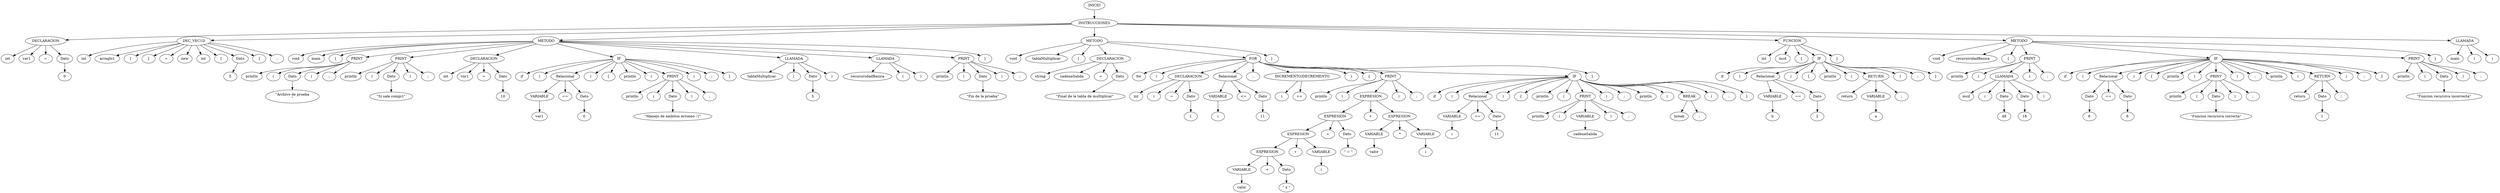 digraph arbolAST{ 
      n0[label="INICIO"];
      n1[label="INSTRUCCIONES"];
      n0 -> n1;
n2[label="DECLARACION"];
      n1 -> n2;
n3[label="int"];
      n2 -> n3;
n4[label="var1"];
      n2 -> n4;
n5[label="="];
      n2 -> n5;
n6[label="Dato"];
      n2 -> n6;
n7[label="0"];
      n6 -> n7;
n8[label="DEC_VEC1D"];
      n1 -> n8;
n9[label="int"];
      n8 -> n9;
n10[label="arreglo1"];
      n8 -> n10;
n11[label="["];
      n8 -> n11;
n12[label="]"];
      n8 -> n12;
n13[label="="];
      n8 -> n13;
n14[label="new"];
      n8 -> n14;
n15[label="int"];
      n8 -> n15;
n16[label="["];
      n8 -> n16;
n17[label="Dato"];
      n8 -> n17;
n18[label="5"];
      n17 -> n18;
n19[label="]"];
      n8 -> n19;
n20[label=";"];
      n8 -> n20;
n21[label="METODO"];
      n1 -> n21;
n22[label="void"];
      n21 -> n22;
n23[label="main"];
      n21 -> n23;
n24[label="{"];
      n21 -> n24;
n25[label="PRINT"];
      n21 -> n25;
n26[label="println"];
      n25 -> n26;
n27[label="("];
      n25 -> n27;
n28[label="Dato"];
      n25 -> n28;
n29[label="\"Archivo de prueba\n\""];
      n28 -> n29;
n30[label=")"];
      n25 -> n30;
n31[label=";"];
      n25 -> n31;
n32[label="PRINT"];
      n21 -> n32;
n33[label="println"];
      n32 -> n33;
n34[label="("];
      n32 -> n34;
n35[label="Dato"];
      n32 -> n35;
n36[label="\"Si sale compi1\""];
      n35 -> n36;
n37[label=")"];
      n32 -> n37;
n38[label=";"];
      n32 -> n38;
n39[label="DECLARACION"];
      n21 -> n39;
n40[label="int"];
      n39 -> n40;
n41[label="var1"];
      n39 -> n41;
n42[label="="];
      n39 -> n42;
n43[label="Dato"];
      n39 -> n43;
n44[label="10"];
      n43 -> n44;
n45[label="IF"];
      n21 -> n45;
n46[label="if"];
      n45 -> n46;
n47[label="("];
      n45 -> n47;
n48[label="Relacional"];
      n45 -> n48;
n49[label="VARIABLE"];
      n48 -> n49;
n50[label="var1"];
      n49 -> n50;
n51[label="=="];
      n48 -> n51;
n52[label="Dato"];
      n48 -> n52;
n53[label="0"];
      n52 -> n53;
n54[label=")"];
      n45 -> n54;
n55[label="{"];
      n45 -> n55;
n56[label="println"];
      n45 -> n56;
n57[label="("];
      n45 -> n57;
n58[label="PRINT"];
      n45 -> n58;
n59[label="println"];
      n58 -> n59;
n60[label="("];
      n58 -> n60;
n61[label="Dato"];
      n58 -> n61;
n62[label="\"Manejo de ambitos erroneo :'(\""];
      n61 -> n62;
n63[label=")"];
      n58 -> n63;
n64[label=";"];
      n58 -> n64;
n65[label=")"];
      n45 -> n65;
n66[label=";"];
      n45 -> n66;
n67[label="}"];
      n45 -> n67;
n68[label="LLAMADA"];
      n21 -> n68;
n69[label="tablaMultiplicar"];
      n68 -> n69;
n70[label="("];
      n68 -> n70;
n71[label="Dato"];
      n68 -> n71;
n72[label="5"];
      n71 -> n72;
n73[label=")"];
      n68 -> n73;
n74[label="LLAMADA"];
      n21 -> n74;
n75[label="recursividadBasica"];
      n74 -> n75;
n76[label="("];
      n74 -> n76;
n77[label=")"];
      n74 -> n77;
n78[label="PRINT"];
      n21 -> n78;
n79[label="println"];
      n78 -> n79;
n80[label="("];
      n78 -> n80;
n81[label="Dato"];
      n78 -> n81;
n82[label="\"Fin de la prueba\""];
      n81 -> n82;
n83[label=")"];
      n78 -> n83;
n84[label=";"];
      n78 -> n84;
n85[label="}"];
      n21 -> n85;
n86[label="METODO"];
      n1 -> n86;
n87[label="void"];
      n86 -> n87;
n88[label="tablaMultiplicar"];
      n86 -> n88;
n89[label="{"];
      n86 -> n89;
n90[label="DECLARACION"];
      n86 -> n90;
n91[label="string"];
      n90 -> n91;
n92[label="cadenaSalida"];
      n90 -> n92;
n93[label="="];
      n90 -> n93;
n94[label="Dato"];
      n90 -> n94;
n95[label="\"Final de la tabla de multiplicar\""];
      n94 -> n95;
n96[label="FOR"];
      n86 -> n96;
n97[label="for"];
      n96 -> n97;
n98[label="("];
      n96 -> n98;
n99[label="DECLARACION"];
      n96 -> n99;
n100[label="int"];
      n99 -> n100;
n101[label="i"];
      n99 -> n101;
n102[label="="];
      n99 -> n102;
n103[label="Dato"];
      n99 -> n103;
n104[label="1"];
      n103 -> n104;
n105[label="Relacional"];
      n96 -> n105;
n106[label="VARIABLE"];
      n105 -> n106;
n107[label="i"];
      n106 -> n107;
n108[label="<="];
      n105 -> n108;
n109[label="Dato"];
      n105 -> n109;
n110[label="11"];
      n109 -> n110;
n111[label=";"];
      n96 -> n111;
n112[label="INCREMENTO/DECREMENTO"];
      n96 -> n112;
n113[label="i"];
      n112 -> n113;
n114[label="++"];
      n112 -> n114;
n115[label=")"];
      n96 -> n115;
n116[label="{"];
      n96 -> n116;
n117[label="PRINT"];
      n96 -> n117;
n118[label="println"];
      n117 -> n118;
n119[label="("];
      n117 -> n119;
n120[label="EXPRESION"];
      n117 -> n120;
n121[label="EXPRESION"];
      n120 -> n121;
n122[label="EXPRESION"];
      n121 -> n122;
n123[label="EXPRESION"];
      n122 -> n123;
n124[label="VARIABLE"];
      n123 -> n124;
n125[label="valor"];
      n124 -> n125;
n126[label="+"];
      n123 -> n126;
n127[label="Dato"];
      n123 -> n127;
n128[label="\" x \""];
      n127 -> n128;
n129[label="+"];
      n122 -> n129;
n130[label="VARIABLE"];
      n122 -> n130;
n131[label="i"];
      n130 -> n131;
n132[label="+"];
      n121 -> n132;
n133[label="Dato"];
      n121 -> n133;
n134[label="\" = \""];
      n133 -> n134;
n135[label="+"];
      n120 -> n135;
n136[label="EXPRESION"];
      n120 -> n136;
n137[label="VARIABLE"];
      n136 -> n137;
n138[label="valor"];
      n137 -> n138;
n139[label="*"];
      n136 -> n139;
n140[label="VARIABLE"];
      n136 -> n140;
n141[label="i"];
      n140 -> n141;
n142[label=")"];
      n117 -> n142;
n143[label=";"];
      n117 -> n143;
n144[label="IF"];
      n96 -> n144;
n145[label="if"];
      n144 -> n145;
n146[label="("];
      n144 -> n146;
n147[label="Relacional"];
      n144 -> n147;
n148[label="VARIABLE"];
      n147 -> n148;
n149[label="i"];
      n148 -> n149;
n150[label="=="];
      n147 -> n150;
n151[label="Dato"];
      n147 -> n151;
n152[label="11"];
      n151 -> n152;
n153[label=")"];
      n144 -> n153;
n154[label="{"];
      n144 -> n154;
n155[label="println"];
      n144 -> n155;
n156[label="("];
      n144 -> n156;
n157[label="PRINT"];
      n144 -> n157;
n158[label="println"];
      n157 -> n158;
n159[label="("];
      n157 -> n159;
n160[label="VARIABLE"];
      n157 -> n160;
n161[label="cadenaSalida"];
      n160 -> n161;
n162[label=")"];
      n157 -> n162;
n163[label=";"];
      n157 -> n163;
n164[label=")"];
      n144 -> n164;
n165[label=";"];
      n144 -> n165;
n166[label="println"];
      n144 -> n166;
n167[label="("];
      n144 -> n167;
n168[label="BREAK"];
      n144 -> n168;
n169[label="break"];
      n168 -> n169;
n170[label=";"];
      n168 -> n170;
n171[label=")"];
      n144 -> n171;
n172[label=";"];
      n144 -> n172;
n173[label="}"];
      n144 -> n173;
n174[label="}"];
      n96 -> n174;
n175[label="}"];
      n86 -> n175;
n176[label="FUNCION"];
      n1 -> n176;
n177[label="int"];
      n176 -> n177;
n178[label="mcd"];
      n176 -> n178;
n179[label="{"];
      n176 -> n179;
n180[label="IF"];
      n176 -> n180;
n181[label="if"];
      n180 -> n181;
n182[label="("];
      n180 -> n182;
n183[label="Relacional"];
      n180 -> n183;
n184[label="VARIABLE"];
      n183 -> n184;
n185[label="b"];
      n184 -> n185;
n186[label="=="];
      n183 -> n186;
n187[label="Dato"];
      n183 -> n187;
n188[label="2"];
      n187 -> n188;
n189[label=")"];
      n180 -> n189;
n190[label="{"];
      n180 -> n190;
n191[label="println"];
      n180 -> n191;
n192[label="("];
      n180 -> n192;
n193[label="RETURN"];
      n180 -> n193;
n194[label="return"];
      n193 -> n194;
n195[label="VARIABLE"];
      n193 -> n195;
n196[label="a"];
      n195 -> n196;
n197[label=";"];
      n193 -> n197;
n198[label=")"];
      n180 -> n198;
n199[label=";"];
      n180 -> n199;
n200[label="}"];
      n180 -> n200;
n201[label="}"];
      n176 -> n201;
n202[label="METODO"];
      n1 -> n202;
n203[label="void"];
      n202 -> n203;
n204[label="recursividadBasica"];
      n202 -> n204;
n205[label="{"];
      n202 -> n205;
n206[label="PRINT"];
      n202 -> n206;
n207[label="println"];
      n206 -> n207;
n208[label="("];
      n206 -> n208;
n209[label="LLAMADA"];
      n206 -> n209;
n210[label="mcd"];
      n209 -> n210;
n211[label="("];
      n209 -> n211;
n212[label="Dato"];
      n209 -> n212;
n213[label="48"];
      n212 -> n213;
n214[label="Dato"];
      n209 -> n214;
n215[label="18"];
      n214 -> n215;
n216[label=")"];
      n209 -> n216;
n217[label=")"];
      n206 -> n217;
n218[label=";"];
      n206 -> n218;
n219[label="IF"];
      n202 -> n219;
n220[label="if"];
      n219 -> n220;
n221[label="("];
      n219 -> n221;
n222[label="Relacional"];
      n219 -> n222;
n223[label="Dato"];
      n222 -> n223;
n224[label="6"];
      n223 -> n224;
n225[label="=="];
      n222 -> n225;
n226[label="Dato"];
      n222 -> n226;
n227[label="6"];
      n226 -> n227;
n228[label=")"];
      n219 -> n228;
n229[label="{"];
      n219 -> n229;
n230[label="println"];
      n219 -> n230;
n231[label="("];
      n219 -> n231;
n232[label="PRINT"];
      n219 -> n232;
n233[label="println"];
      n232 -> n233;
n234[label="("];
      n232 -> n234;
n235[label="Dato"];
      n232 -> n235;
n236[label="\"Funcion recursiva correcta\""];
      n235 -> n236;
n237[label=")"];
      n232 -> n237;
n238[label=";"];
      n232 -> n238;
n239[label=")"];
      n219 -> n239;
n240[label=";"];
      n219 -> n240;
n241[label="println"];
      n219 -> n241;
n242[label="("];
      n219 -> n242;
n243[label="RETURN"];
      n219 -> n243;
n244[label="return"];
      n243 -> n244;
n245[label="Dato"];
      n243 -> n245;
n246[label="1"];
      n245 -> n246;
n247[label=";"];
      n243 -> n247;
n248[label=")"];
      n219 -> n248;
n249[label=";"];
      n219 -> n249;
n250[label="}"];
      n219 -> n250;
n251[label="PRINT"];
      n202 -> n251;
n252[label="println"];
      n251 -> n252;
n253[label="("];
      n251 -> n253;
n254[label="Dato"];
      n251 -> n254;
n255[label="\"Funcion recursiva incorrecta\""];
      n254 -> n255;
n256[label=")"];
      n251 -> n256;
n257[label=";"];
      n251 -> n257;
n258[label="}"];
      n202 -> n258;
n259[label="LLAMADA"];
      n1 -> n259;
n260[label="main"];
      n259 -> n260;
n261[label="("];
      n259 -> n261;
n262[label=")"];
      n259 -> n262;

    }